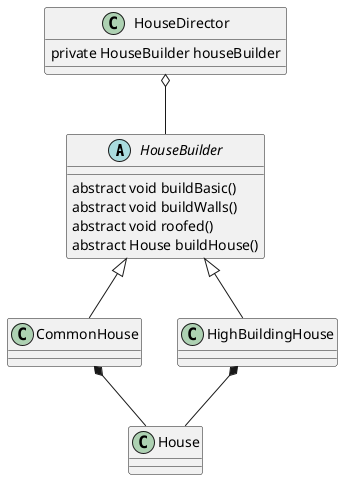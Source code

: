 @startuml
'https://plantuml.com/class-diagram

abstract class HouseBuilder{
    abstract void buildBasic()
    abstract void buildWalls()
    abstract void roofed()
    abstract House buildHouse()
}
class CommonHouse
class HighBuildingHouse
class House
class HouseDirector{
    private HouseBuilder houseBuilder
}
HouseBuilder<|--CommonHouse
HouseBuilder<|--HighBuildingHouse
CommonHouse*--House
HighBuildingHouse*--House
HouseDirector o-- HouseBuilder
@enduml